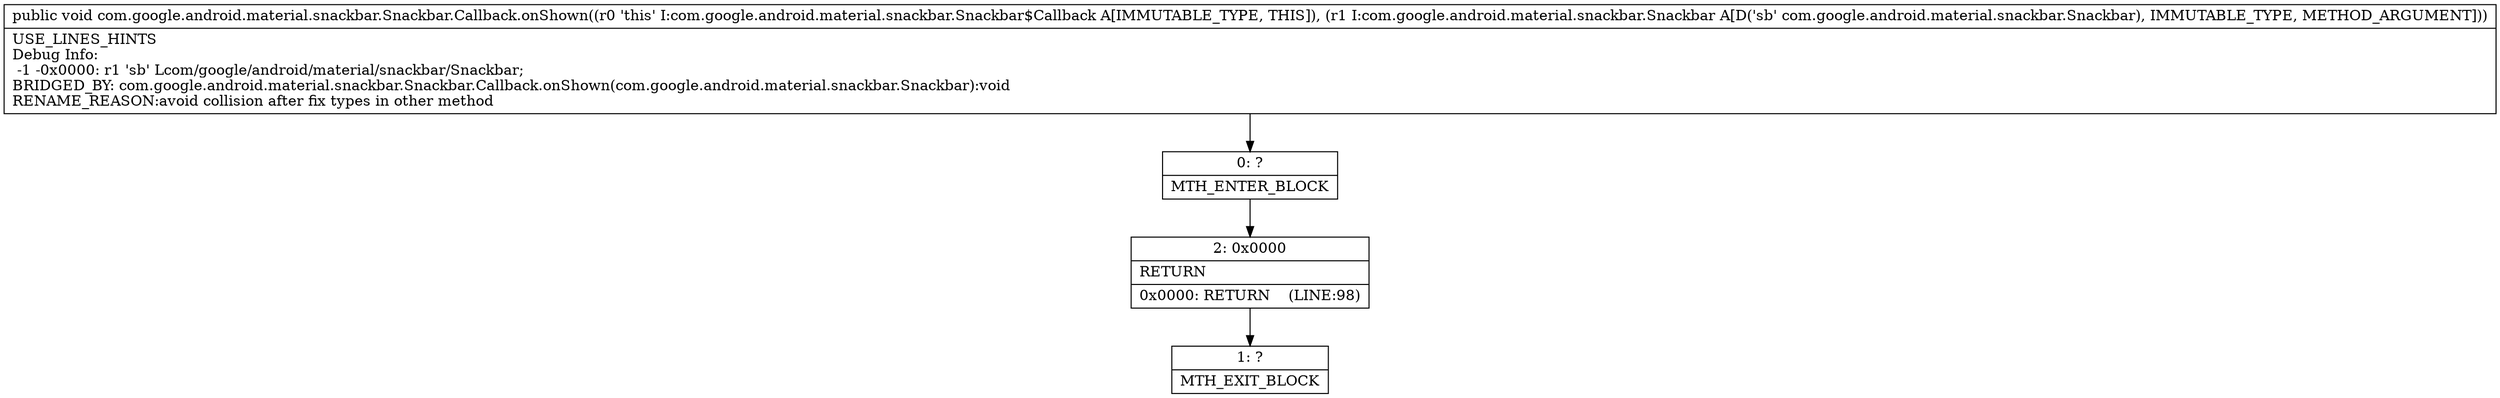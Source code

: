 digraph "CFG forcom.google.android.material.snackbar.Snackbar.Callback.onShown(Lcom\/google\/android\/material\/snackbar\/Snackbar;)V" {
Node_0 [shape=record,label="{0\:\ ?|MTH_ENTER_BLOCK\l}"];
Node_2 [shape=record,label="{2\:\ 0x0000|RETURN\l|0x0000: RETURN    (LINE:98)\l}"];
Node_1 [shape=record,label="{1\:\ ?|MTH_EXIT_BLOCK\l}"];
MethodNode[shape=record,label="{public void com.google.android.material.snackbar.Snackbar.Callback.onShown((r0 'this' I:com.google.android.material.snackbar.Snackbar$Callback A[IMMUTABLE_TYPE, THIS]), (r1 I:com.google.android.material.snackbar.Snackbar A[D('sb' com.google.android.material.snackbar.Snackbar), IMMUTABLE_TYPE, METHOD_ARGUMENT]))  | USE_LINES_HINTS\lDebug Info:\l  \-1 \-0x0000: r1 'sb' Lcom\/google\/android\/material\/snackbar\/Snackbar;\lBRIDGED_BY: com.google.android.material.snackbar.Snackbar.Callback.onShown(com.google.android.material.snackbar.Snackbar):void\lRENAME_REASON:avoid collision after fix types in other method\l}"];
MethodNode -> Node_0;Node_0 -> Node_2;
Node_2 -> Node_1;
}

